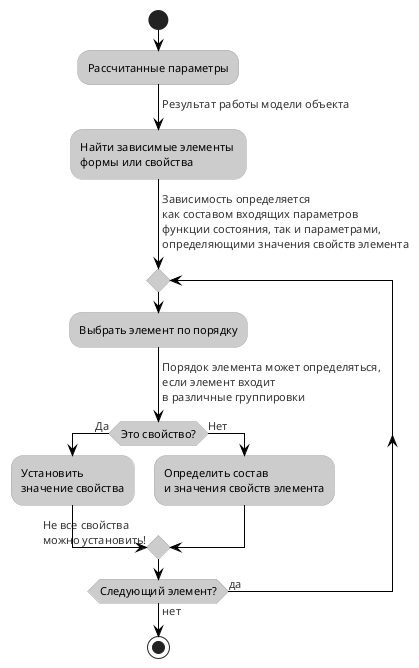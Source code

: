 @startuml
!theme reddress-lightred

start
	:Рассчитанные параметры;
  -> Результат работы модели объекта;

  :Найти зависимые элементы \nформы или свойства;
  -> Зависимость определяется 
  как составом входящих параметров
  функции состояния, так и параметрами, 
  определяющими значения свойств элемента;

repeat
  :Выбрать элемент по порядку;
  -> Порядок элемента может определяться,
  если элемент входит 
  в различные группировки;
    if (Это свойство?) then (Да)
      :Установить \nзначение свойства;
	  -> Не все свойства 
	  можно установить!;

    else (Нет)
	  :Определить состав \nи значения свойств элемента;
    endif

    ->;

repeat while (Следующий элемент?) is (да) not (нет)

stop

@enduml
